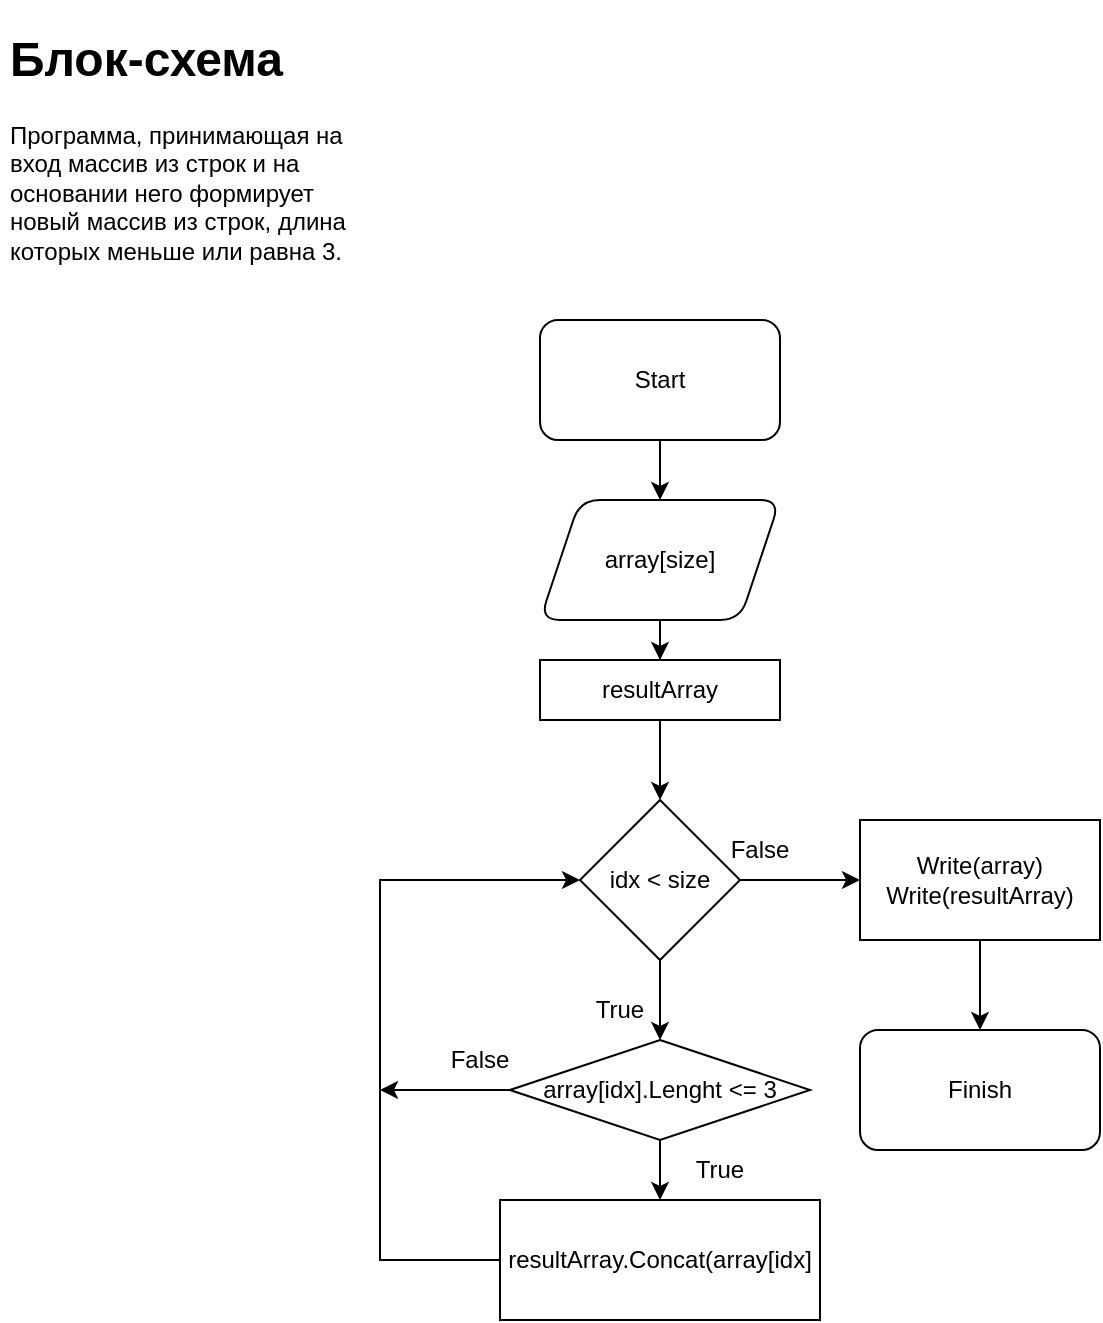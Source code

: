 <mxfile version="20.8.20" type="device"><diagram name="Страница 1" id="OUX_ywRHr5h4gE04mCIR"><mxGraphModel dx="1146" dy="761" grid="1" gridSize="10" guides="1" tooltips="1" connect="1" arrows="1" fold="1" page="1" pageScale="1" pageWidth="827" pageHeight="1169" math="0" shadow="0"><root><mxCell id="0"/><mxCell id="1" parent="0"/><mxCell id="-M1TAmk3lD7Hyos00qDa-2" value="&lt;h1&gt;Блок-схема&lt;/h1&gt;&lt;p&gt;Программа, принимающая на вход массив из строк и на основании него формирует новый массив из строк, длина которых меньше или равна 3.&amp;nbsp;&lt;/p&gt;" style="text;html=1;strokeColor=none;fillColor=none;spacing=5;spacingTop=-20;whiteSpace=wrap;overflow=hidden;rounded=0;" parent="1" vertex="1"><mxGeometry x="10" y="10" width="190" height="150" as="geometry"/></mxCell><mxCell id="-M1TAmk3lD7Hyos00qDa-5" value="" style="edgeStyle=orthogonalEdgeStyle;rounded=0;orthogonalLoop=1;jettySize=auto;html=1;" parent="1" source="-M1TAmk3lD7Hyos00qDa-3" target="-M1TAmk3lD7Hyos00qDa-4" edge="1"><mxGeometry relative="1" as="geometry"/></mxCell><mxCell id="-M1TAmk3lD7Hyos00qDa-3" value="Start" style="rounded=1;whiteSpace=wrap;html=1;" parent="1" vertex="1"><mxGeometry x="280" y="160" width="120" height="60" as="geometry"/></mxCell><mxCell id="-M1TAmk3lD7Hyos00qDa-7" value="" style="edgeStyle=orthogonalEdgeStyle;rounded=0;orthogonalLoop=1;jettySize=auto;html=1;" parent="1" source="-M1TAmk3lD7Hyos00qDa-4" target="-M1TAmk3lD7Hyos00qDa-6" edge="1"><mxGeometry relative="1" as="geometry"/></mxCell><mxCell id="-M1TAmk3lD7Hyos00qDa-4" value="array[size]" style="shape=parallelogram;perimeter=parallelogramPerimeter;whiteSpace=wrap;html=1;fixedSize=1;rounded=1;" parent="1" vertex="1"><mxGeometry x="280" y="250" width="120" height="60" as="geometry"/></mxCell><mxCell id="-M1TAmk3lD7Hyos00qDa-9" value="" style="edgeStyle=orthogonalEdgeStyle;rounded=0;orthogonalLoop=1;jettySize=auto;html=1;" parent="1" source="-M1TAmk3lD7Hyos00qDa-6" target="-M1TAmk3lD7Hyos00qDa-8" edge="1"><mxGeometry relative="1" as="geometry"/></mxCell><mxCell id="-M1TAmk3lD7Hyos00qDa-6" value="resultArray" style="rounded=0;whiteSpace=wrap;html=1;" parent="1" vertex="1"><mxGeometry x="280" y="330" width="120" height="30" as="geometry"/></mxCell><mxCell id="AQuf1golYh0dYRsO8e10-2" value="" style="edgeStyle=orthogonalEdgeStyle;rounded=0;orthogonalLoop=1;jettySize=auto;html=1;" edge="1" parent="1" source="-M1TAmk3lD7Hyos00qDa-8" target="AQuf1golYh0dYRsO8e10-1"><mxGeometry relative="1" as="geometry"/></mxCell><mxCell id="AQuf1golYh0dYRsO8e10-4" value="" style="edgeStyle=orthogonalEdgeStyle;rounded=0;orthogonalLoop=1;jettySize=auto;html=1;" edge="1" parent="1" source="-M1TAmk3lD7Hyos00qDa-8" target="AQuf1golYh0dYRsO8e10-3"><mxGeometry relative="1" as="geometry"/></mxCell><mxCell id="-M1TAmk3lD7Hyos00qDa-8" value="idx &amp;lt; size" style="rhombus;whiteSpace=wrap;html=1;rounded=0;" parent="1" vertex="1"><mxGeometry x="300" y="400" width="80" height="80" as="geometry"/></mxCell><mxCell id="AQuf1golYh0dYRsO8e10-8" value="" style="edgeStyle=orthogonalEdgeStyle;rounded=0;orthogonalLoop=1;jettySize=auto;html=1;" edge="1" parent="1" source="AQuf1golYh0dYRsO8e10-1" target="AQuf1golYh0dYRsO8e10-7"><mxGeometry relative="1" as="geometry"/></mxCell><mxCell id="AQuf1golYh0dYRsO8e10-1" value="Write(array)&lt;br&gt;Write(resultArray)" style="whiteSpace=wrap;html=1;rounded=0;" vertex="1" parent="1"><mxGeometry x="440" y="410" width="120" height="60" as="geometry"/></mxCell><mxCell id="AQuf1golYh0dYRsO8e10-11" value="" style="edgeStyle=orthogonalEdgeStyle;rounded=0;orthogonalLoop=1;jettySize=auto;html=1;" edge="1" parent="1" source="AQuf1golYh0dYRsO8e10-3" target="AQuf1golYh0dYRsO8e10-9"><mxGeometry relative="1" as="geometry"/></mxCell><mxCell id="AQuf1golYh0dYRsO8e10-15" style="edgeStyle=orthogonalEdgeStyle;rounded=0;orthogonalLoop=1;jettySize=auto;html=1;" edge="1" parent="1" source="AQuf1golYh0dYRsO8e10-3"><mxGeometry relative="1" as="geometry"><mxPoint x="200" y="545" as="targetPoint"/></mxGeometry></mxCell><mxCell id="AQuf1golYh0dYRsO8e10-3" value="array[idx].Lenght &amp;lt;= 3" style="rhombus;whiteSpace=wrap;html=1;rounded=0;" vertex="1" parent="1"><mxGeometry x="265" y="520" width="150" height="50" as="geometry"/></mxCell><mxCell id="AQuf1golYh0dYRsO8e10-5" value="True" style="text;html=1;strokeColor=none;fillColor=none;align=center;verticalAlign=middle;whiteSpace=wrap;rounded=0;" vertex="1" parent="1"><mxGeometry x="290" y="490" width="60" height="30" as="geometry"/></mxCell><mxCell id="AQuf1golYh0dYRsO8e10-6" value="False" style="text;html=1;strokeColor=none;fillColor=none;align=center;verticalAlign=middle;whiteSpace=wrap;rounded=0;" vertex="1" parent="1"><mxGeometry x="360" y="410" width="60" height="30" as="geometry"/></mxCell><mxCell id="AQuf1golYh0dYRsO8e10-7" value="Finish" style="rounded=1;whiteSpace=wrap;html=1;" vertex="1" parent="1"><mxGeometry x="440" y="515" width="120" height="60" as="geometry"/></mxCell><mxCell id="AQuf1golYh0dYRsO8e10-13" style="edgeStyle=orthogonalEdgeStyle;rounded=0;orthogonalLoop=1;jettySize=auto;html=1;entryX=0;entryY=0.5;entryDx=0;entryDy=0;" edge="1" parent="1" source="AQuf1golYh0dYRsO8e10-9" target="-M1TAmk3lD7Hyos00qDa-8"><mxGeometry relative="1" as="geometry"><mxPoint x="190" y="440" as="targetPoint"/><Array as="points"><mxPoint x="200" y="630"/><mxPoint x="200" y="440"/></Array></mxGeometry></mxCell><mxCell id="AQuf1golYh0dYRsO8e10-9" value="resultArray.Concat(array[idx]" style="whiteSpace=wrap;html=1;rounded=0;" vertex="1" parent="1"><mxGeometry x="260" y="600" width="160" height="60" as="geometry"/></mxCell><mxCell id="AQuf1golYh0dYRsO8e10-12" value="True" style="text;html=1;strokeColor=none;fillColor=none;align=center;verticalAlign=middle;whiteSpace=wrap;rounded=0;" vertex="1" parent="1"><mxGeometry x="340" y="570" width="60" height="30" as="geometry"/></mxCell><mxCell id="AQuf1golYh0dYRsO8e10-14" value="False" style="text;html=1;strokeColor=none;fillColor=none;align=center;verticalAlign=middle;whiteSpace=wrap;rounded=0;" vertex="1" parent="1"><mxGeometry x="220" y="515" width="60" height="30" as="geometry"/></mxCell></root></mxGraphModel></diagram></mxfile>